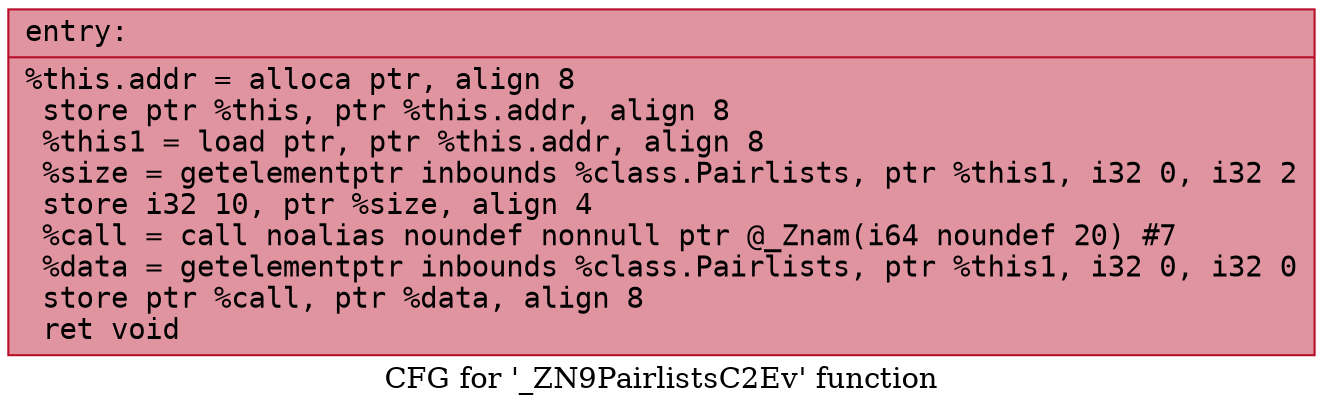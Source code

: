 digraph "CFG for '_ZN9PairlistsC2Ev' function" {
	label="CFG for '_ZN9PairlistsC2Ev' function";

	Node0x55695a594330 [shape=record,color="#b70d28ff", style=filled, fillcolor="#b70d2870" fontname="Courier",label="{entry:\l|  %this.addr = alloca ptr, align 8\l  store ptr %this, ptr %this.addr, align 8\l  %this1 = load ptr, ptr %this.addr, align 8\l  %size = getelementptr inbounds %class.Pairlists, ptr %this1, i32 0, i32 2\l  store i32 10, ptr %size, align 4\l  %call = call noalias noundef nonnull ptr @_Znam(i64 noundef 20) #7\l  %data = getelementptr inbounds %class.Pairlists, ptr %this1, i32 0, i32 0\l  store ptr %call, ptr %data, align 8\l  ret void\l}"];
}
